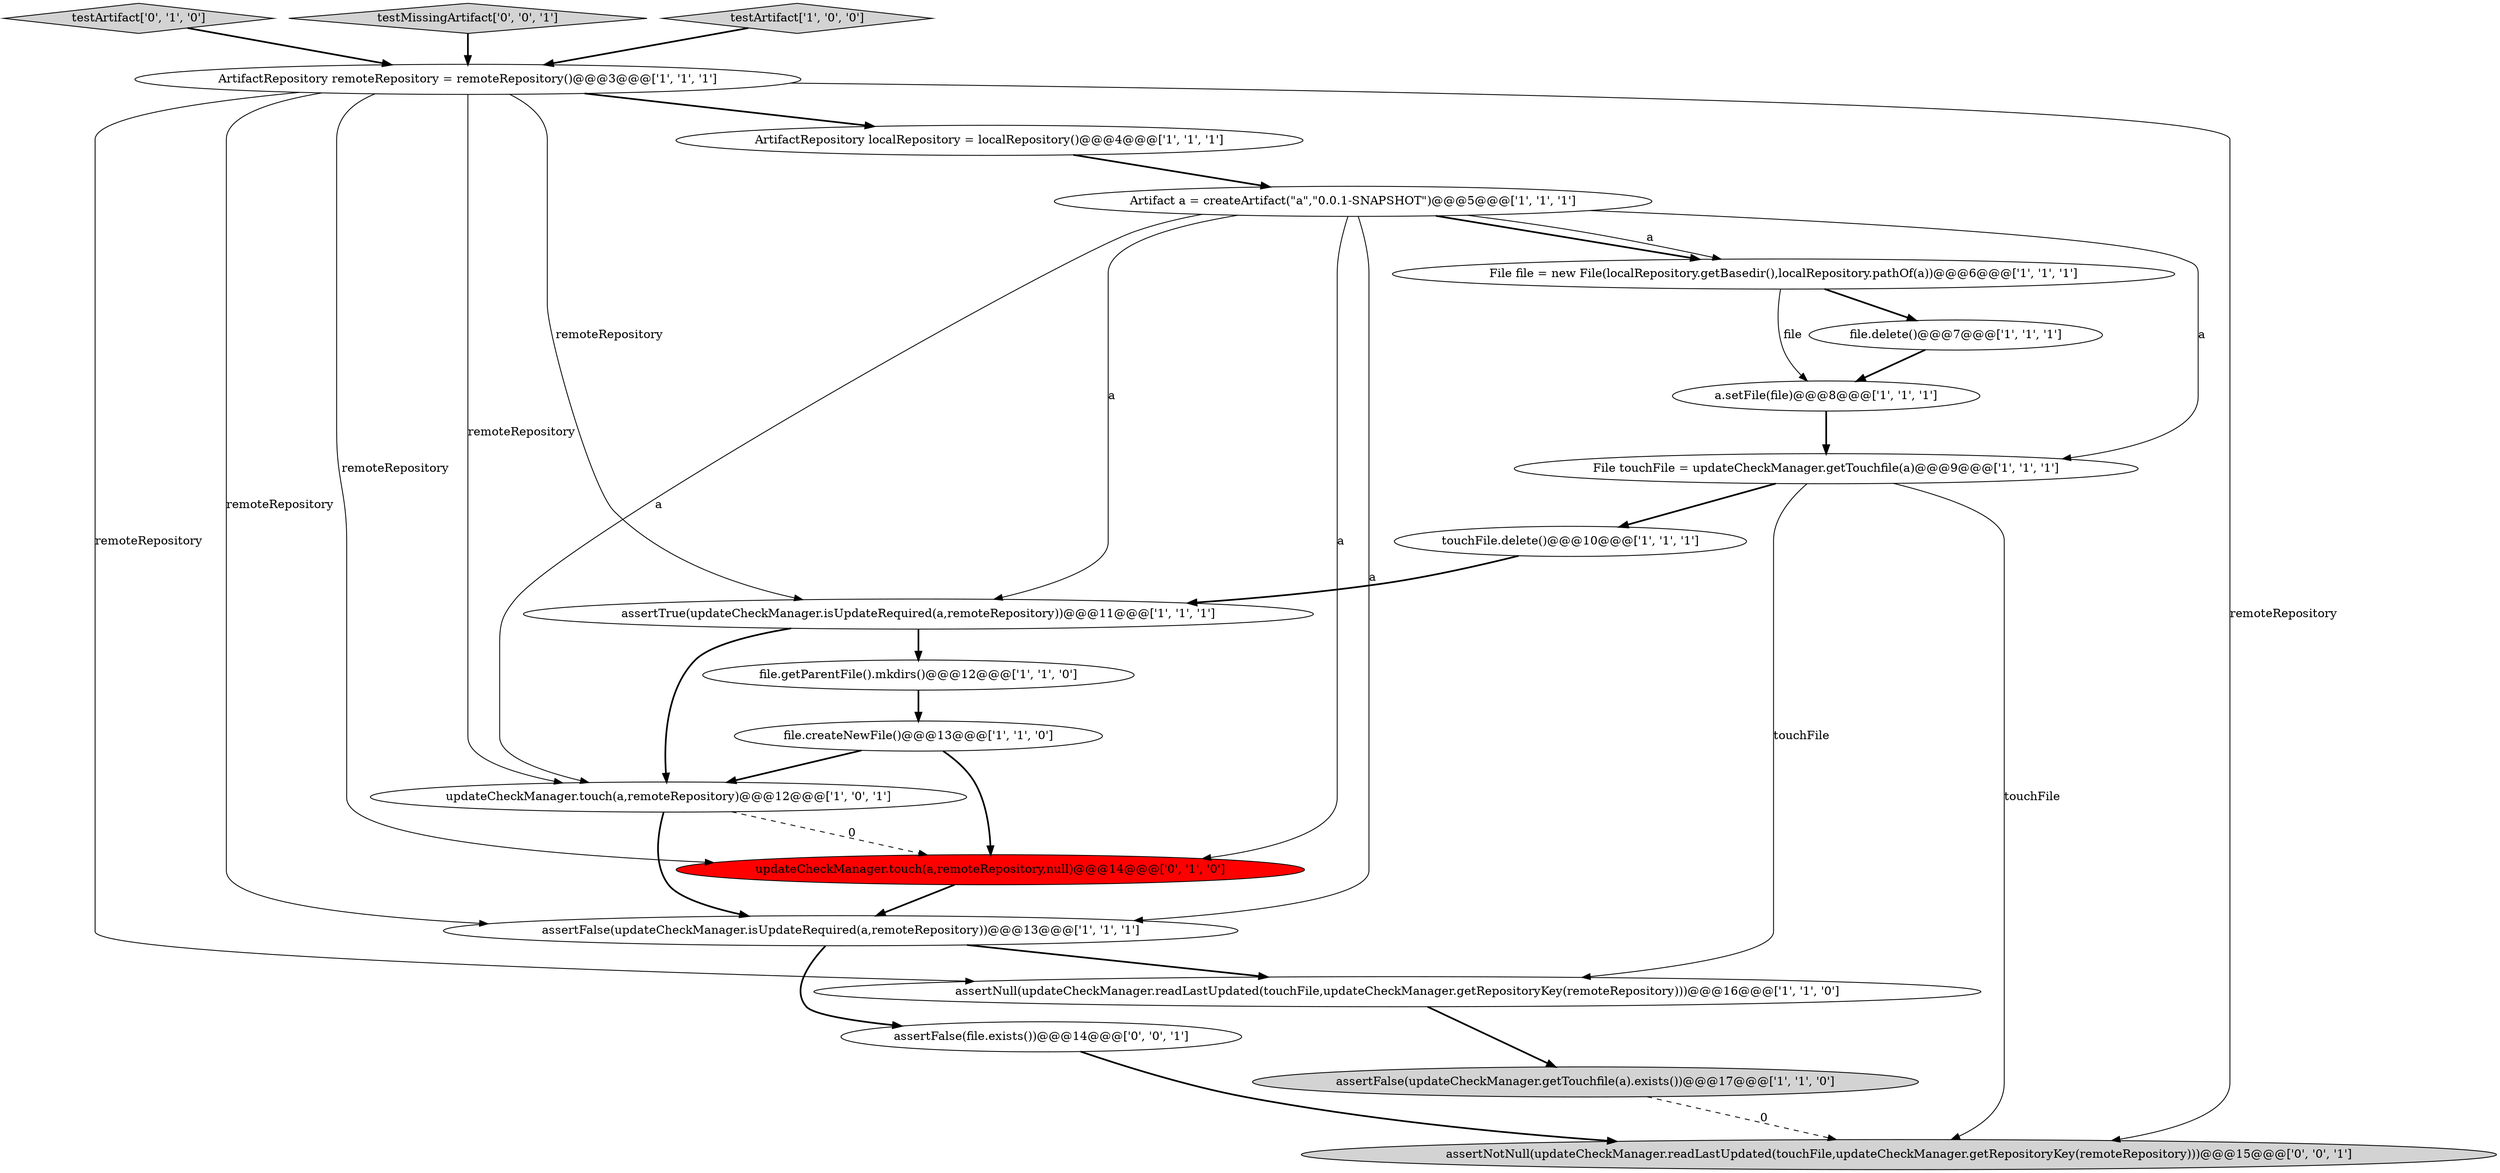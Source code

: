 digraph {
8 [style = filled, label = "ArtifactRepository localRepository = localRepository()@@@4@@@['1', '1', '1']", fillcolor = white, shape = ellipse image = "AAA0AAABBB1BBB"];
0 [style = filled, label = "assertTrue(updateCheckManager.isUpdateRequired(a,remoteRepository))@@@11@@@['1', '1', '1']", fillcolor = white, shape = ellipse image = "AAA0AAABBB1BBB"];
7 [style = filled, label = "updateCheckManager.touch(a,remoteRepository)@@@12@@@['1', '0', '1']", fillcolor = white, shape = ellipse image = "AAA0AAABBB1BBB"];
10 [style = filled, label = "assertFalse(updateCheckManager.isUpdateRequired(a,remoteRepository))@@@13@@@['1', '1', '1']", fillcolor = white, shape = ellipse image = "AAA0AAABBB1BBB"];
1 [style = filled, label = "assertFalse(updateCheckManager.getTouchfile(a).exists())@@@17@@@['1', '1', '0']", fillcolor = lightgray, shape = ellipse image = "AAA0AAABBB1BBB"];
5 [style = filled, label = "ArtifactRepository remoteRepository = remoteRepository()@@@3@@@['1', '1', '1']", fillcolor = white, shape = ellipse image = "AAA0AAABBB1BBB"];
3 [style = filled, label = "touchFile.delete()@@@10@@@['1', '1', '1']", fillcolor = white, shape = ellipse image = "AAA0AAABBB1BBB"];
12 [style = filled, label = "Artifact a = createArtifact(\"a\",\"0.0.1-SNAPSHOT\")@@@5@@@['1', '1', '1']", fillcolor = white, shape = ellipse image = "AAA0AAABBB1BBB"];
17 [style = filled, label = "testArtifact['0', '1', '0']", fillcolor = lightgray, shape = diamond image = "AAA0AAABBB2BBB"];
18 [style = filled, label = "assertFalse(file.exists())@@@14@@@['0', '0', '1']", fillcolor = white, shape = ellipse image = "AAA0AAABBB3BBB"];
15 [style = filled, label = "assertNull(updateCheckManager.readLastUpdated(touchFile,updateCheckManager.getRepositoryKey(remoteRepository)))@@@16@@@['1', '1', '0']", fillcolor = white, shape = ellipse image = "AAA0AAABBB1BBB"];
19 [style = filled, label = "assertNotNull(updateCheckManager.readLastUpdated(touchFile,updateCheckManager.getRepositoryKey(remoteRepository)))@@@15@@@['0', '0', '1']", fillcolor = lightgray, shape = ellipse image = "AAA0AAABBB3BBB"];
16 [style = filled, label = "updateCheckManager.touch(a,remoteRepository,null)@@@14@@@['0', '1', '0']", fillcolor = red, shape = ellipse image = "AAA1AAABBB2BBB"];
6 [style = filled, label = "file.createNewFile()@@@13@@@['1', '1', '0']", fillcolor = white, shape = ellipse image = "AAA0AAABBB1BBB"];
13 [style = filled, label = "file.getParentFile().mkdirs()@@@12@@@['1', '1', '0']", fillcolor = white, shape = ellipse image = "AAA0AAABBB1BBB"];
2 [style = filled, label = "a.setFile(file)@@@8@@@['1', '1', '1']", fillcolor = white, shape = ellipse image = "AAA0AAABBB1BBB"];
14 [style = filled, label = "File touchFile = updateCheckManager.getTouchfile(a)@@@9@@@['1', '1', '1']", fillcolor = white, shape = ellipse image = "AAA0AAABBB1BBB"];
20 [style = filled, label = "testMissingArtifact['0', '0', '1']", fillcolor = lightgray, shape = diamond image = "AAA0AAABBB3BBB"];
9 [style = filled, label = "file.delete()@@@7@@@['1', '1', '1']", fillcolor = white, shape = ellipse image = "AAA0AAABBB1BBB"];
4 [style = filled, label = "File file = new File(localRepository.getBasedir(),localRepository.pathOf(a))@@@6@@@['1', '1', '1']", fillcolor = white, shape = ellipse image = "AAA0AAABBB1BBB"];
11 [style = filled, label = "testArtifact['1', '0', '0']", fillcolor = lightgray, shape = diamond image = "AAA0AAABBB1BBB"];
4->9 [style = bold, label=""];
14->3 [style = bold, label=""];
5->8 [style = bold, label=""];
10->18 [style = bold, label=""];
17->5 [style = bold, label=""];
12->7 [style = solid, label="a"];
4->2 [style = solid, label="file"];
10->15 [style = bold, label=""];
0->13 [style = bold, label=""];
9->2 [style = bold, label=""];
7->10 [style = bold, label=""];
16->10 [style = bold, label=""];
7->16 [style = dashed, label="0"];
5->0 [style = solid, label="remoteRepository"];
5->15 [style = solid, label="remoteRepository"];
12->14 [style = solid, label="a"];
1->19 [style = dashed, label="0"];
18->19 [style = bold, label=""];
5->19 [style = solid, label="remoteRepository"];
5->7 [style = solid, label="remoteRepository"];
5->10 [style = solid, label="remoteRepository"];
3->0 [style = bold, label=""];
20->5 [style = bold, label=""];
0->7 [style = bold, label=""];
12->0 [style = solid, label="a"];
11->5 [style = bold, label=""];
12->4 [style = bold, label=""];
6->16 [style = bold, label=""];
5->16 [style = solid, label="remoteRepository"];
2->14 [style = bold, label=""];
12->10 [style = solid, label="a"];
14->19 [style = solid, label="touchFile"];
12->4 [style = solid, label="a"];
13->6 [style = bold, label=""];
6->7 [style = bold, label=""];
12->16 [style = solid, label="a"];
14->15 [style = solid, label="touchFile"];
8->12 [style = bold, label=""];
15->1 [style = bold, label=""];
}

